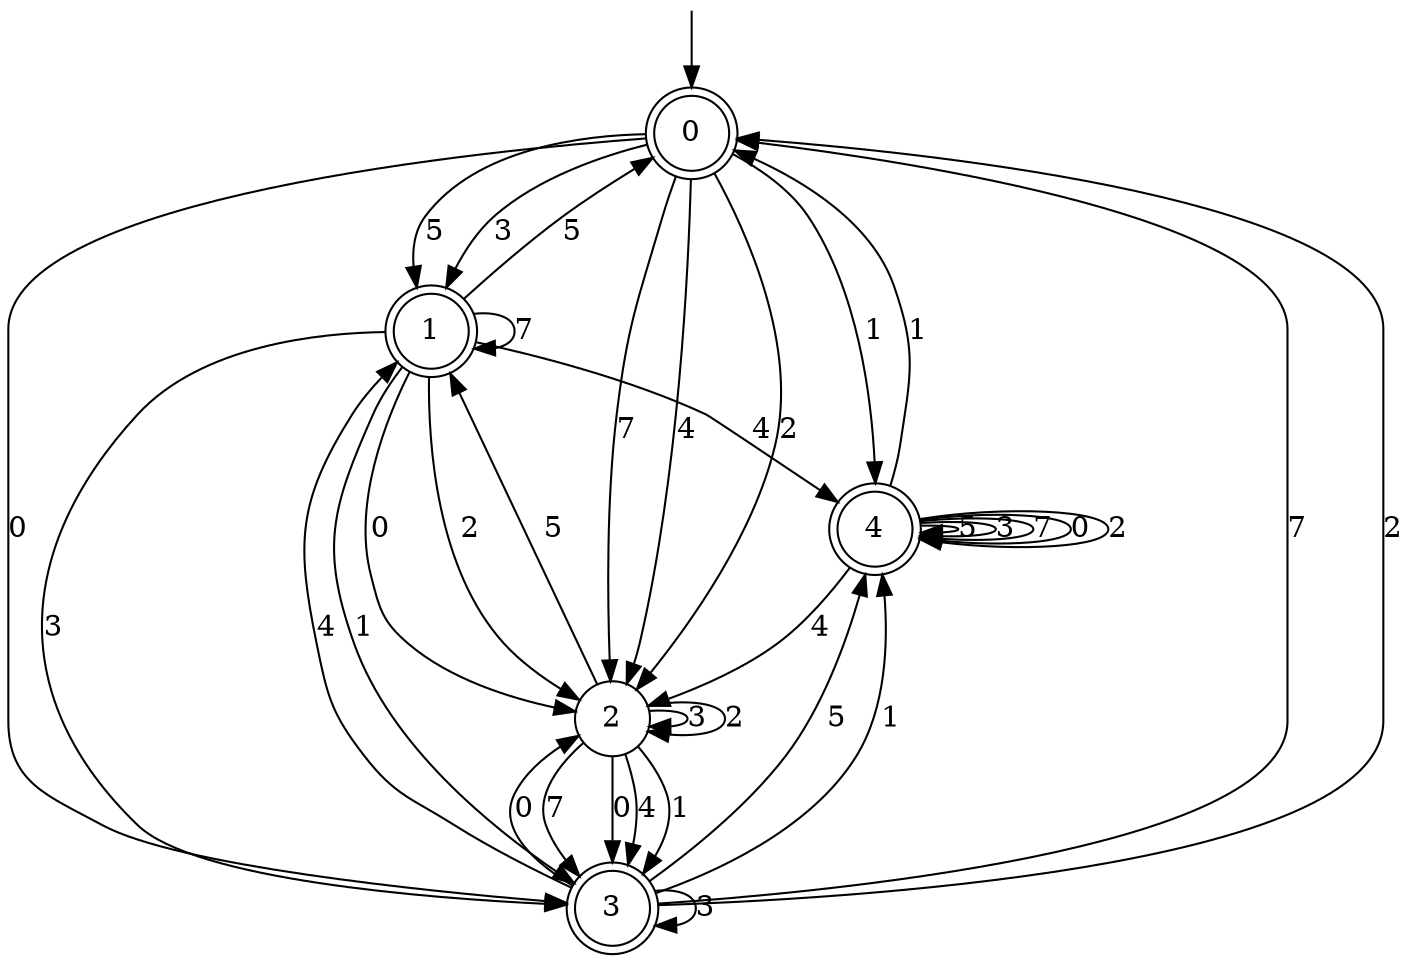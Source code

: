 digraph g {

	s0 [shape="doublecircle" label="0"];
	s1 [shape="doublecircle" label="1"];
	s2 [shape="circle" label="2"];
	s3 [shape="doublecircle" label="3"];
	s4 [shape="doublecircle" label="4"];
	s0 -> s1 [label="5"];
	s0 -> s1 [label="3"];
	s0 -> s2 [label="7"];
	s0 -> s3 [label="0"];
	s0 -> s2 [label="4"];
	s0 -> s2 [label="2"];
	s0 -> s4 [label="1"];
	s1 -> s0 [label="5"];
	s1 -> s3 [label="3"];
	s1 -> s1 [label="7"];
	s1 -> s2 [label="0"];
	s1 -> s4 [label="4"];
	s1 -> s2 [label="2"];
	s1 -> s3 [label="1"];
	s2 -> s1 [label="5"];
	s2 -> s2 [label="3"];
	s2 -> s3 [label="7"];
	s2 -> s3 [label="0"];
	s2 -> s3 [label="4"];
	s2 -> s2 [label="2"];
	s2 -> s3 [label="1"];
	s3 -> s4 [label="5"];
	s3 -> s3 [label="3"];
	s3 -> s0 [label="7"];
	s3 -> s2 [label="0"];
	s3 -> s1 [label="4"];
	s3 -> s0 [label="2"];
	s3 -> s4 [label="1"];
	s4 -> s4 [label="5"];
	s4 -> s4 [label="3"];
	s4 -> s4 [label="7"];
	s4 -> s4 [label="0"];
	s4 -> s2 [label="4"];
	s4 -> s4 [label="2"];
	s4 -> s0 [label="1"];

__start0 [label="" shape="none" width="0" height="0"];
__start0 -> s0;

}
